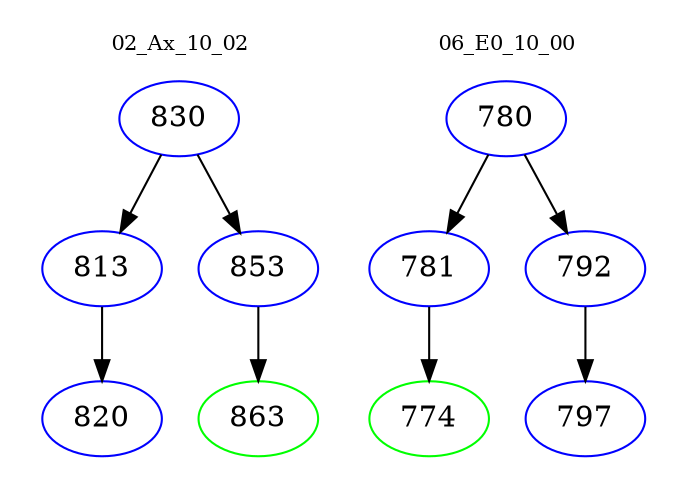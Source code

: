 digraph{
subgraph cluster_0 {
color = white
label = "02_Ax_10_02";
fontsize=10;
T0_830 [label="830", color="blue"]
T0_830 -> T0_813 [color="black"]
T0_813 [label="813", color="blue"]
T0_813 -> T0_820 [color="black"]
T0_820 [label="820", color="blue"]
T0_830 -> T0_853 [color="black"]
T0_853 [label="853", color="blue"]
T0_853 -> T0_863 [color="black"]
T0_863 [label="863", color="green"]
}
subgraph cluster_1 {
color = white
label = "06_E0_10_00";
fontsize=10;
T1_780 [label="780", color="blue"]
T1_780 -> T1_781 [color="black"]
T1_781 [label="781", color="blue"]
T1_781 -> T1_774 [color="black"]
T1_774 [label="774", color="green"]
T1_780 -> T1_792 [color="black"]
T1_792 [label="792", color="blue"]
T1_792 -> T1_797 [color="black"]
T1_797 [label="797", color="blue"]
}
}
